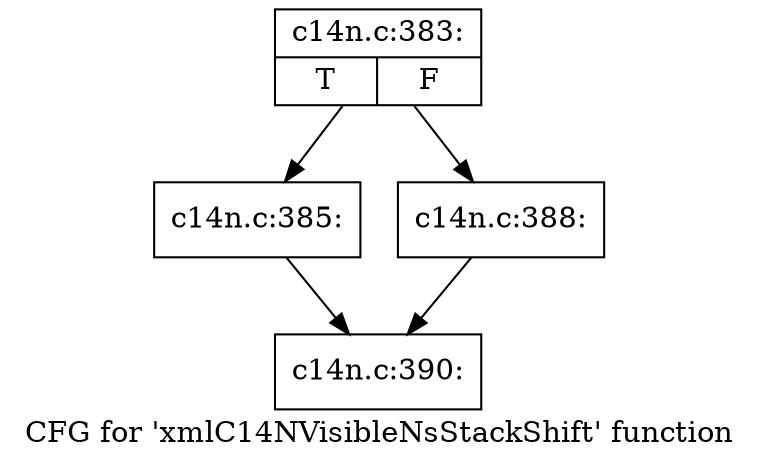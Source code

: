 digraph "CFG for 'xmlC14NVisibleNsStackShift' function" {
	label="CFG for 'xmlC14NVisibleNsStackShift' function";

	Node0x4b2a9e0 [shape=record,label="{c14n.c:383:|{<s0>T|<s1>F}}"];
	Node0x4b2a9e0 -> Node0x4b2ce70;
	Node0x4b2a9e0 -> Node0x4b2cec0;
	Node0x4b2ce70 [shape=record,label="{c14n.c:385:}"];
	Node0x4b2ce70 -> Node0x4b258a0;
	Node0x4b2cec0 [shape=record,label="{c14n.c:388:}"];
	Node0x4b2cec0 -> Node0x4b258a0;
	Node0x4b258a0 [shape=record,label="{c14n.c:390:}"];
}
